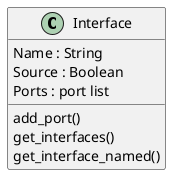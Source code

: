 @startuml
  class Interface {
    Name : String
    Source : Boolean
    Ports : port list
    add_port()
    get_interfaces()
    get_interface_named()
  }
@enduml
